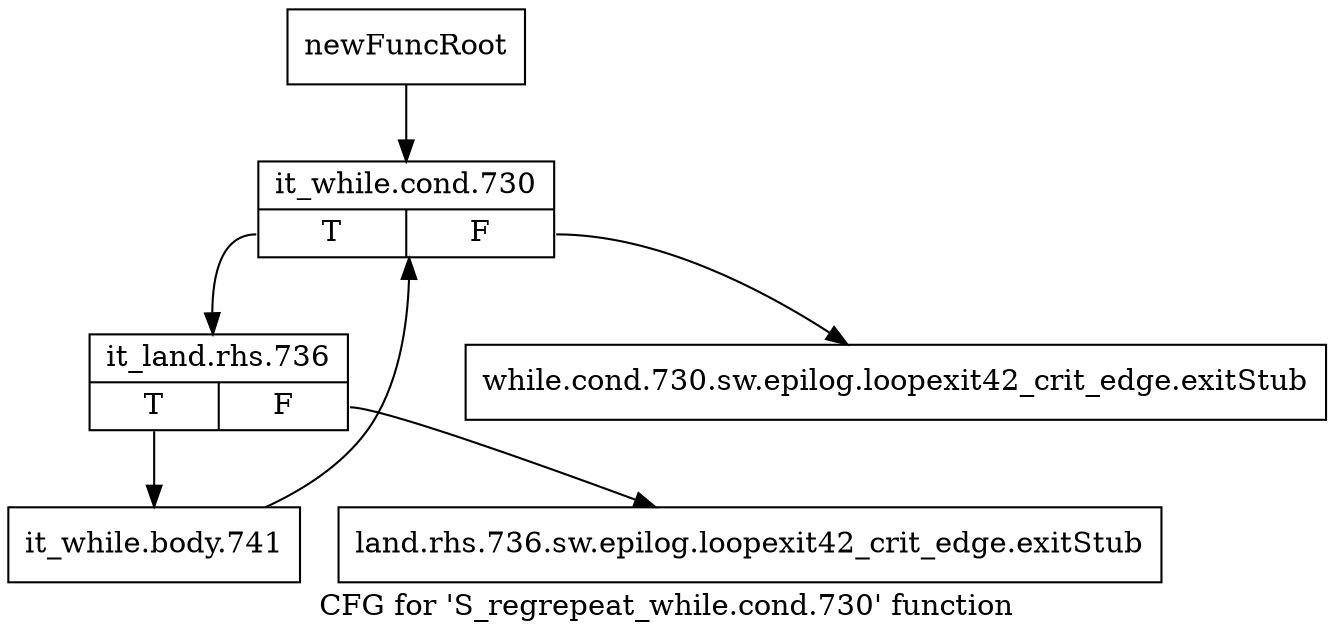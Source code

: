 digraph "CFG for 'S_regrepeat_while.cond.730' function" {
	label="CFG for 'S_regrepeat_while.cond.730' function";

	Node0x5436500 [shape=record,label="{newFuncRoot}"];
	Node0x5436500 -> Node0x54365f0;
	Node0x5436550 [shape=record,label="{while.cond.730.sw.epilog.loopexit42_crit_edge.exitStub}"];
	Node0x54365a0 [shape=record,label="{land.rhs.736.sw.epilog.loopexit42_crit_edge.exitStub}"];
	Node0x54365f0 [shape=record,label="{it_while.cond.730|{<s0>T|<s1>F}}"];
	Node0x54365f0:s0 -> Node0x5436640;
	Node0x54365f0:s1 -> Node0x5436550;
	Node0x5436640 [shape=record,label="{it_land.rhs.736|{<s0>T|<s1>F}}"];
	Node0x5436640:s0 -> Node0x5436690;
	Node0x5436640:s1 -> Node0x54365a0;
	Node0x5436690 [shape=record,label="{it_while.body.741}"];
	Node0x5436690 -> Node0x54365f0;
}

